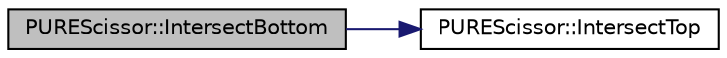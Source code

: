 digraph "PUREScissor::IntersectBottom"
{
 // LATEX_PDF_SIZE
  edge [fontname="Helvetica",fontsize="10",labelfontname="Helvetica",labelfontsize="10"];
  node [fontname="Helvetica",fontsize="10",shape=record];
  rankdir="LR";
  Node1 [label="PUREScissor::IntersectBottom",height=0.2,width=0.4,color="black", fillcolor="grey75", style="filled", fontcolor="black",tooltip="Calculates intersection point of bottom clipping line and user line."];
  Node1 -> Node2 [color="midnightblue",fontsize="10",style="solid",fontname="Helvetica"];
  Node2 [label="PUREScissor::IntersectTop",height=0.2,width=0.4,color="black", fillcolor="white", style="filled",URL="$class_p_u_r_e_scissor.html#ae61b650a02456effd4a8fddf4cb83a77",tooltip="Calculates intersection point of top clipping line and user line."];
}
